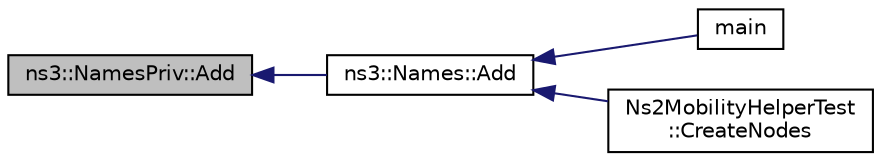 digraph "ns3::NamesPriv::Add"
{
  edge [fontname="Helvetica",fontsize="10",labelfontname="Helvetica",labelfontsize="10"];
  node [fontname="Helvetica",fontsize="10",shape=record];
  rankdir="LR";
  Node1 [label="ns3::NamesPriv::Add",height=0.2,width=0.4,color="black", fillcolor="grey75", style="filled", fontcolor="black"];
  Node1 -> Node2 [dir="back",color="midnightblue",fontsize="10",style="solid"];
  Node2 [label="ns3::Names::Add",height=0.2,width=0.4,color="black", fillcolor="white", style="filled",URL="$d2/d77/classns3_1_1Names.html#a5075ee36f97059d897cf6430ce61e592",tooltip="Add the association between the string \"name\" and the Ptr<Object> obj. "];
  Node2 -> Node3 [dir="back",color="midnightblue",fontsize="10",style="solid"];
  Node3 [label="main",height=0.2,width=0.4,color="black", fillcolor="white", style="filled",URL="$d1/dc4/fd-emu-ping_8cc.html#a0ddf1224851353fc92bfbff6f499fa97"];
  Node2 -> Node4 [dir="back",color="midnightblue",fontsize="10",style="solid"];
  Node4 [label="Ns2MobilityHelperTest\l::CreateNodes",height=0.2,width=0.4,color="black", fillcolor="white", style="filled",URL="$d8/da7/classNs2MobilityHelperTest.html#a7246bcc36ef8d9e61e45fabaae5ae47a",tooltip="Create and name nodes. "];
}
